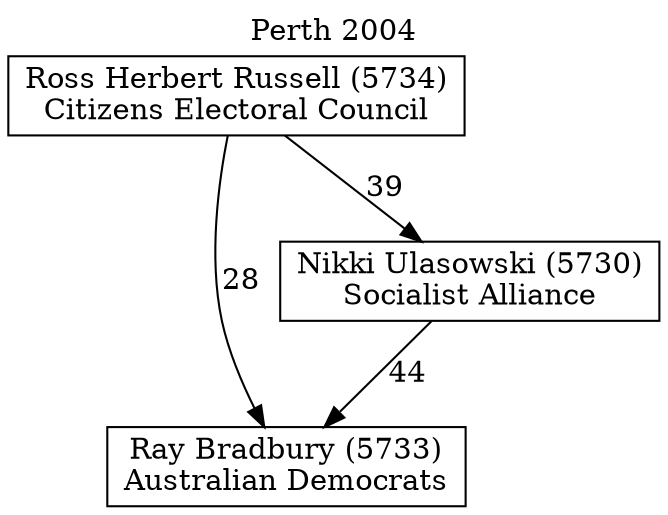 // House preference flow
digraph "Ray Bradbury (5733)_Perth_2004" {
	graph [label="Perth 2004" labelloc=t mclimit=10]
	node [shape=box]
	"Ray Bradbury (5733)" [label="Ray Bradbury (5733)
Australian Democrats"]
	"Nikki Ulasowski (5730)" [label="Nikki Ulasowski (5730)
Socialist Alliance"]
	"Ross Herbert Russell (5734)" [label="Ross Herbert Russell (5734)
Citizens Electoral Council"]
	"Nikki Ulasowski (5730)" -> "Ray Bradbury (5733)" [label=44]
	"Ross Herbert Russell (5734)" -> "Nikki Ulasowski (5730)" [label=39]
	"Ross Herbert Russell (5734)" -> "Ray Bradbury (5733)" [label=28]
}
